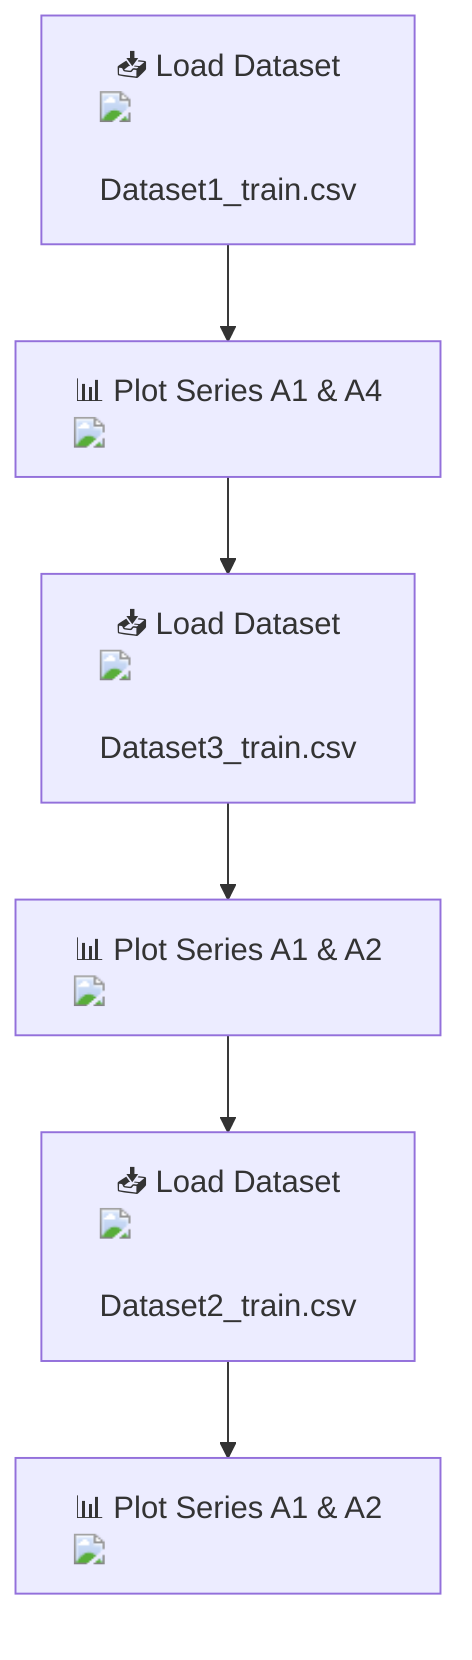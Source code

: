 flowchart TD
    A["📥 Load Dataset <img src='file.svg' /> <br/> Dataset1_train.csv"] --> B["📊 Plot Series A1 & A4 <img src='lineplot_template.svg' />"]
    B --> C["📥 Load Dataset <img src='file.svg' /> <br/> Dataset3_train.csv"]
    C --> D["📊 Plot Series A1 & A2 <img src='lineplot_template.svg' />"]
    D --> E["📥 Load Dataset <img src='file.svg' /> <br/> Dataset2_train.csv"]
    E --> F["📊 Plot Series A1 & A2 <img src='lineplot_template.svg' />"]